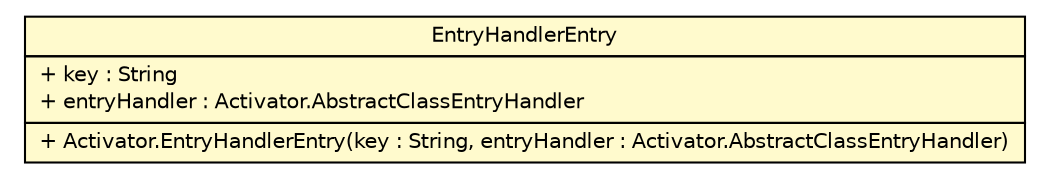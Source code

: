 #!/usr/local/bin/dot
#
# Class diagram 
# Generated by UMLGraph version R5_6 (http://www.umlgraph.org/)
#

digraph G {
	edge [fontname="Helvetica",fontsize=10,labelfontname="Helvetica",labelfontsize=10];
	node [fontname="Helvetica",fontsize=10,shape=plaintext];
	nodesep=0.25;
	ranksep=0.5;
	// sorcer.boot.load.Activator.EntryHandlerEntry
	c85449 [label=<<table title="sorcer.boot.load.Activator.EntryHandlerEntry" border="0" cellborder="1" cellspacing="0" cellpadding="2" port="p" bgcolor="lemonChiffon" href="./Activator.EntryHandlerEntry.html">
		<tr><td><table border="0" cellspacing="0" cellpadding="1">
<tr><td align="center" balign="center"> EntryHandlerEntry </td></tr>
		</table></td></tr>
		<tr><td><table border="0" cellspacing="0" cellpadding="1">
<tr><td align="left" balign="left"> + key : String </td></tr>
<tr><td align="left" balign="left"> + entryHandler : Activator.AbstractClassEntryHandler </td></tr>
		</table></td></tr>
		<tr><td><table border="0" cellspacing="0" cellpadding="1">
<tr><td align="left" balign="left"> + Activator.EntryHandlerEntry(key : String, entryHandler : Activator.AbstractClassEntryHandler) </td></tr>
		</table></td></tr>
		</table>>, URL="./Activator.EntryHandlerEntry.html", fontname="Helvetica", fontcolor="black", fontsize=10.0];
}

